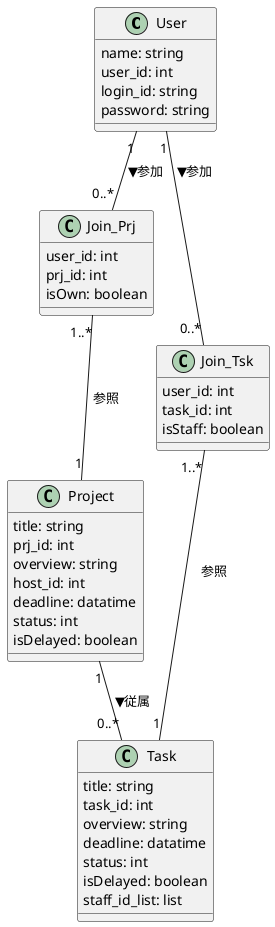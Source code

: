 @startuml



class User{
    name: string
    user_id: int
    login_id: string
    password: string

    }



class Project{
    title: string
    prj_id: int
    overview: string
    host_id: int
    deadline: datatime
    status: int
    isDelayed: boolean
}

class Task{
    title: string
    task_id: int
    overview: string
    deadline: datatime
    status: int
    isDelayed: boolean
    staff_id_list: list

}


class Join_Prj{
    user_id: int
    prj_id: int
    isOwn: boolean
}

class Join_Tsk{
    user_id: int
    task_id: int
    isStaff: boolean

}

Project "1"--"0..*" Task:▼従属
User "1"--"0..*" Join_Prj:▼参加
User "1"--"0..*" Join_Tsk:▼参加
Join_Prj"1..*"--"1" Project:参照
Join_Tsk"1..*"--"1" Task:参照




@enduml